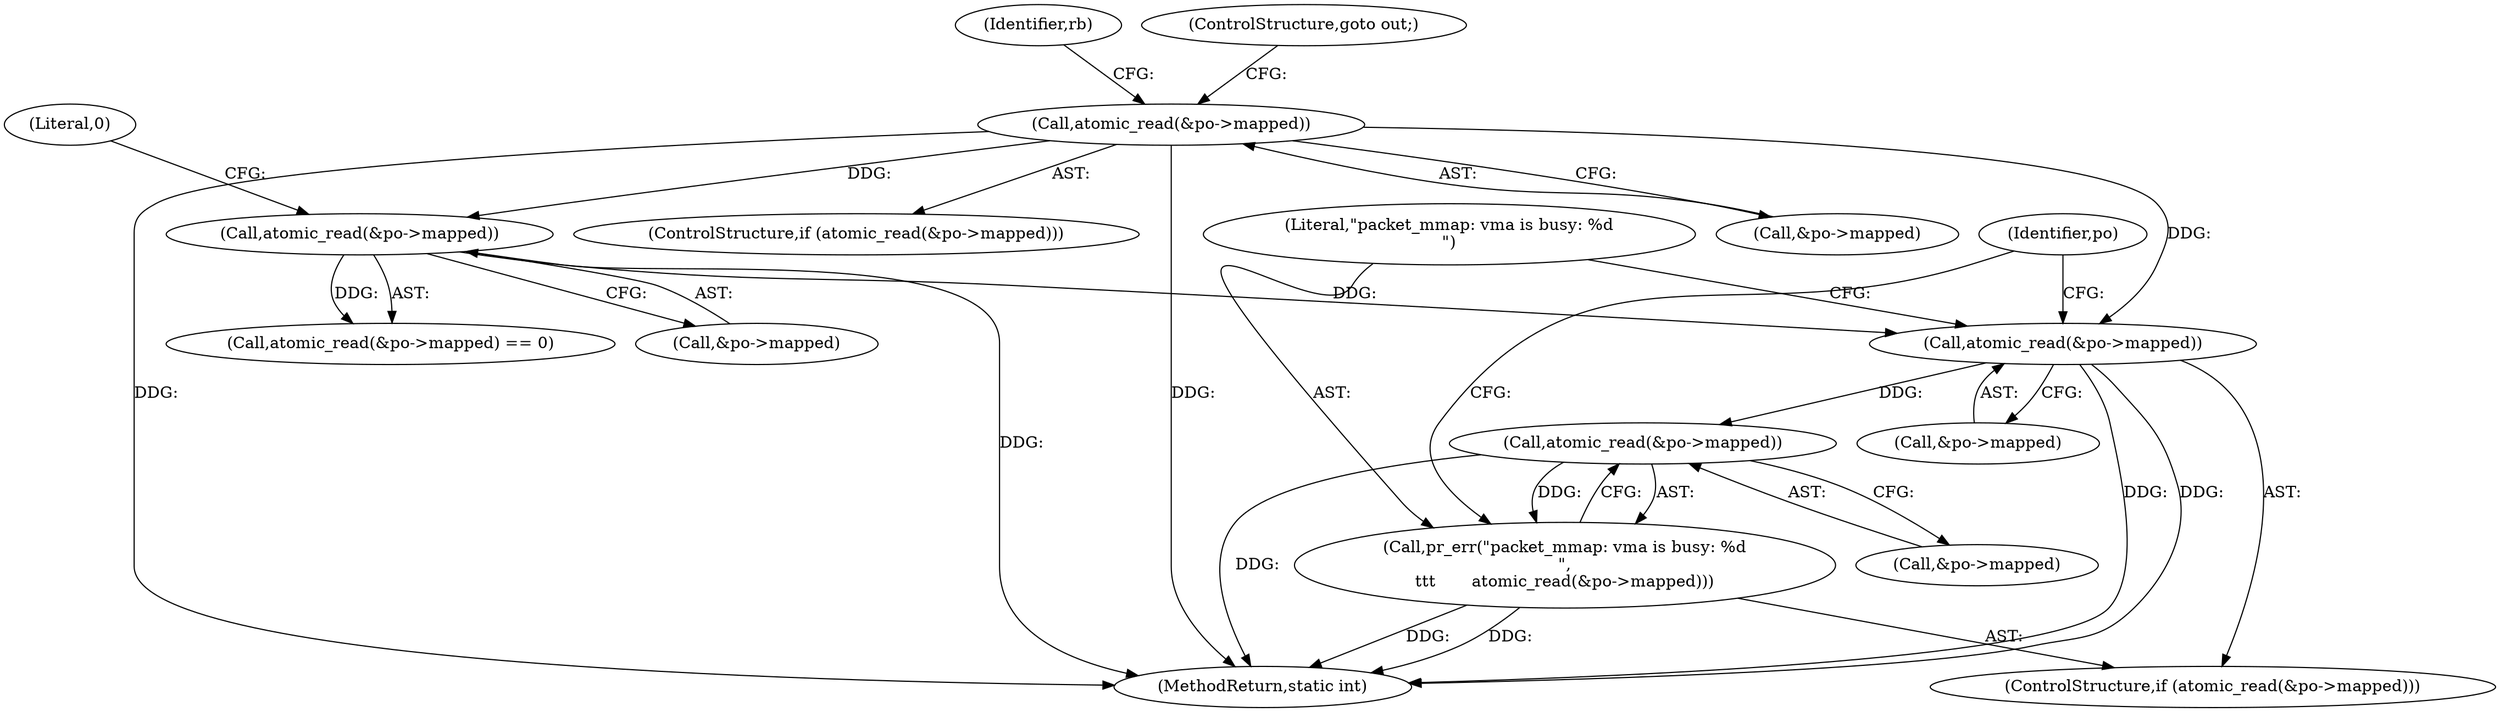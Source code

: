 digraph "0_linux_84ac7260236a49c79eede91617700174c2c19b0c@API" {
"1000522" [label="(Call,atomic_read(&po->mapped))"];
"1000190" [label="(Call,atomic_read(&po->mapped))"];
"1000438" [label="(Call,atomic_read(&po->mapped))"];
"1000529" [label="(Call,atomic_read(&po->mapped))"];
"1000527" [label="(Call,pr_err(\"packet_mmap: vma is busy: %d\n\",\n\t\t\t       atomic_read(&po->mapped)))"];
"1000528" [label="(Literal,\"packet_mmap: vma is busy: %d\n\")"];
"1000439" [label="(Call,&po->mapped)"];
"1000537" [label="(Identifier,po)"];
"1000438" [label="(Call,atomic_read(&po->mapped))"];
"1000198" [label="(Identifier,rb)"];
"1000527" [label="(Call,pr_err(\"packet_mmap: vma is busy: %d\n\",\n\t\t\t       atomic_read(&po->mapped)))"];
"1000437" [label="(Call,atomic_read(&po->mapped) == 0)"];
"1000529" [label="(Call,atomic_read(&po->mapped))"];
"1000189" [label="(ControlStructure,if (atomic_read(&po->mapped)))"];
"1000443" [label="(Literal,0)"];
"1000190" [label="(Call,atomic_read(&po->mapped))"];
"1000523" [label="(Call,&po->mapped)"];
"1000587" [label="(MethodReturn,static int)"];
"1000191" [label="(Call,&po->mapped)"];
"1000521" [label="(ControlStructure,if (atomic_read(&po->mapped)))"];
"1000522" [label="(Call,atomic_read(&po->mapped))"];
"1000195" [label="(ControlStructure,goto out;)"];
"1000530" [label="(Call,&po->mapped)"];
"1000522" -> "1000521"  [label="AST: "];
"1000522" -> "1000523"  [label="CFG: "];
"1000523" -> "1000522"  [label="AST: "];
"1000528" -> "1000522"  [label="CFG: "];
"1000537" -> "1000522"  [label="CFG: "];
"1000522" -> "1000587"  [label="DDG: "];
"1000522" -> "1000587"  [label="DDG: "];
"1000190" -> "1000522"  [label="DDG: "];
"1000438" -> "1000522"  [label="DDG: "];
"1000522" -> "1000529"  [label="DDG: "];
"1000190" -> "1000189"  [label="AST: "];
"1000190" -> "1000191"  [label="CFG: "];
"1000191" -> "1000190"  [label="AST: "];
"1000195" -> "1000190"  [label="CFG: "];
"1000198" -> "1000190"  [label="CFG: "];
"1000190" -> "1000587"  [label="DDG: "];
"1000190" -> "1000587"  [label="DDG: "];
"1000190" -> "1000438"  [label="DDG: "];
"1000438" -> "1000437"  [label="AST: "];
"1000438" -> "1000439"  [label="CFG: "];
"1000439" -> "1000438"  [label="AST: "];
"1000443" -> "1000438"  [label="CFG: "];
"1000438" -> "1000587"  [label="DDG: "];
"1000438" -> "1000437"  [label="DDG: "];
"1000529" -> "1000527"  [label="AST: "];
"1000529" -> "1000530"  [label="CFG: "];
"1000530" -> "1000529"  [label="AST: "];
"1000527" -> "1000529"  [label="CFG: "];
"1000529" -> "1000587"  [label="DDG: "];
"1000529" -> "1000527"  [label="DDG: "];
"1000527" -> "1000521"  [label="AST: "];
"1000528" -> "1000527"  [label="AST: "];
"1000537" -> "1000527"  [label="CFG: "];
"1000527" -> "1000587"  [label="DDG: "];
"1000527" -> "1000587"  [label="DDG: "];
}
